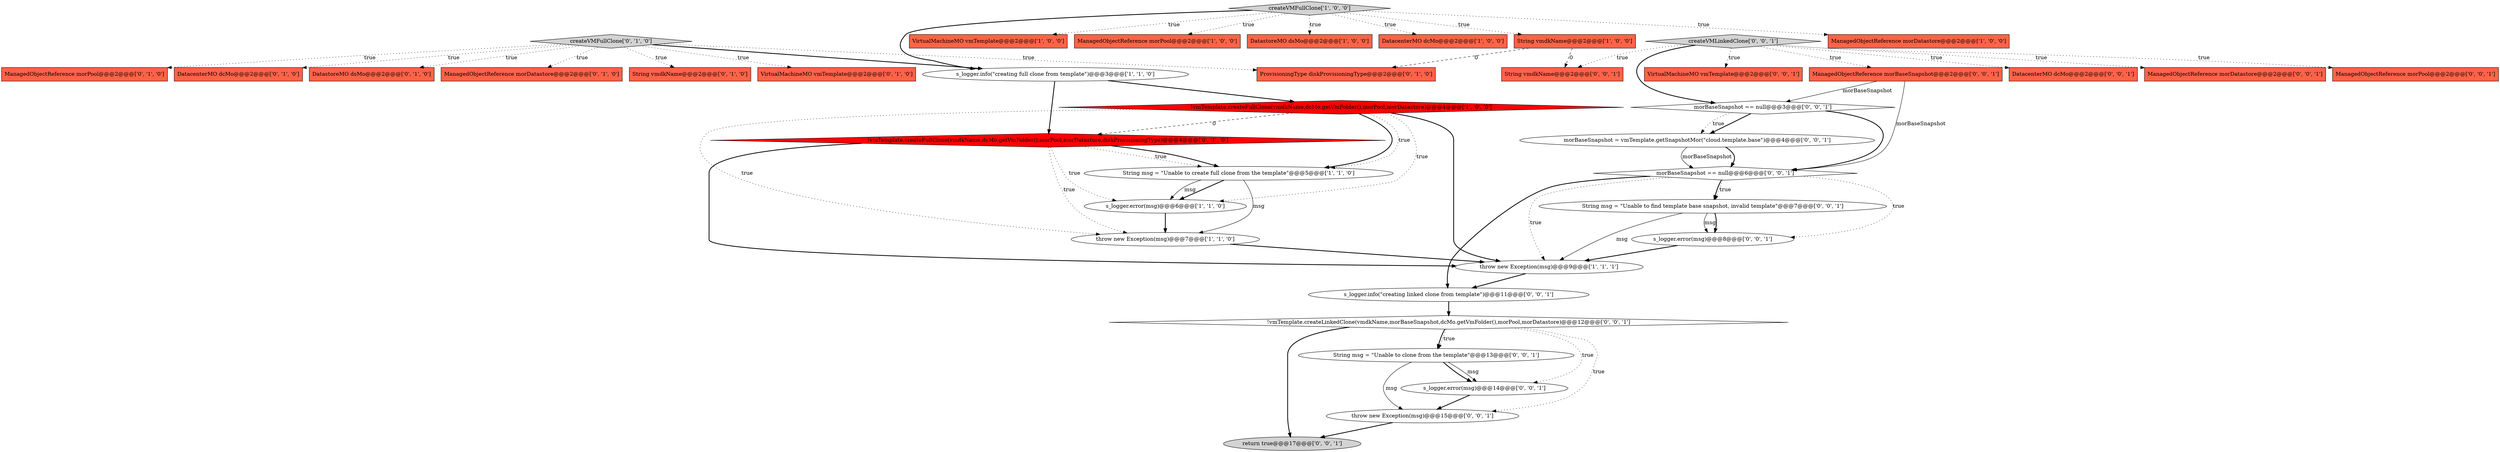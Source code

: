 digraph {
30 [style = filled, label = "morBaseSnapshot == null@@@3@@@['0', '0', '1']", fillcolor = white, shape = diamond image = "AAA0AAABBB3BBB"];
37 [style = filled, label = "return true@@@17@@@['0', '0', '1']", fillcolor = lightgray, shape = ellipse image = "AAA0AAABBB3BBB"];
35 [style = filled, label = "String msg = \"Unable to find template base snapshot, invalid template\"@@@7@@@['0', '0', '1']", fillcolor = white, shape = ellipse image = "AAA0AAABBB3BBB"];
31 [style = filled, label = "String msg = \"Unable to clone from the template\"@@@13@@@['0', '0', '1']", fillcolor = white, shape = ellipse image = "AAA0AAABBB3BBB"];
28 [style = filled, label = "s_logger.error(msg)@@@8@@@['0', '0', '1']", fillcolor = white, shape = ellipse image = "AAA0AAABBB3BBB"];
21 [style = filled, label = "ProvisioningType diskProvisioningType@@@2@@@['0', '1', '0']", fillcolor = tomato, shape = box image = "AAA1AAABBB2BBB"];
6 [style = filled, label = "VirtualMachineMO vmTemplate@@@2@@@['1', '0', '0']", fillcolor = tomato, shape = box image = "AAA0AAABBB1BBB"];
4 [style = filled, label = "throw new Exception(msg)@@@7@@@['1', '1', '0']", fillcolor = white, shape = ellipse image = "AAA0AAABBB1BBB"];
26 [style = filled, label = "DatacenterMO dcMo@@@2@@@['0', '0', '1']", fillcolor = tomato, shape = box image = "AAA0AAABBB3BBB"];
2 [style = filled, label = "ManagedObjectReference morPool@@@2@@@['1', '0', '0']", fillcolor = tomato, shape = box image = "AAA0AAABBB1BBB"];
39 [style = filled, label = "throw new Exception(msg)@@@15@@@['0', '0', '1']", fillcolor = white, shape = ellipse image = "AAA0AAABBB3BBB"];
18 [style = filled, label = "ManagedObjectReference morPool@@@2@@@['0', '1', '0']", fillcolor = tomato, shape = box image = "AAA0AAABBB2BBB"];
16 [style = filled, label = "DatacenterMO dcMo@@@2@@@['0', '1', '0']", fillcolor = tomato, shape = box image = "AAA0AAABBB2BBB"];
24 [style = filled, label = "!vmTemplate.createLinkedClone(vmdkName,morBaseSnapshot,dcMo.getVmFolder(),morPool,morDatastore)@@@12@@@['0', '0', '1']", fillcolor = white, shape = diamond image = "AAA0AAABBB3BBB"];
3 [style = filled, label = "DatastoreMO dsMo@@@2@@@['1', '0', '0']", fillcolor = tomato, shape = box image = "AAA0AAABBB1BBB"];
1 [style = filled, label = "DatacenterMO dcMo@@@2@@@['1', '0', '0']", fillcolor = tomato, shape = box image = "AAA0AAABBB1BBB"];
17 [style = filled, label = "DatastoreMO dsMo@@@2@@@['0', '1', '0']", fillcolor = tomato, shape = box image = "AAA0AAABBB2BBB"];
23 [style = filled, label = "ManagedObjectReference morDatastore@@@2@@@['0', '0', '1']", fillcolor = tomato, shape = box image = "AAA0AAABBB3BBB"];
25 [style = filled, label = "createVMLinkedClone['0', '0', '1']", fillcolor = lightgray, shape = diamond image = "AAA0AAABBB3BBB"];
34 [style = filled, label = "String vmdkName@@@2@@@['0', '0', '1']", fillcolor = tomato, shape = box image = "AAA0AAABBB3BBB"];
19 [style = filled, label = "ManagedObjectReference morDatastore@@@2@@@['0', '1', '0']", fillcolor = tomato, shape = box image = "AAA0AAABBB2BBB"];
32 [style = filled, label = "s_logger.info(\"creating linked clone from template\")@@@11@@@['0', '0', '1']", fillcolor = white, shape = ellipse image = "AAA0AAABBB3BBB"];
15 [style = filled, label = "String vmdkName@@@2@@@['0', '1', '0']", fillcolor = tomato, shape = box image = "AAA0AAABBB2BBB"];
9 [style = filled, label = "String msg = \"Unable to create full clone from the template\"@@@5@@@['1', '1', '0']", fillcolor = white, shape = ellipse image = "AAA0AAABBB1BBB"];
29 [style = filled, label = "morBaseSnapshot == null@@@6@@@['0', '0', '1']", fillcolor = white, shape = diamond image = "AAA0AAABBB3BBB"];
13 [style = filled, label = "createVMFullClone['0', '1', '0']", fillcolor = lightgray, shape = diamond image = "AAA0AAABBB2BBB"];
22 [style = filled, label = "ManagedObjectReference morBaseSnapshot@@@2@@@['0', '0', '1']", fillcolor = tomato, shape = box image = "AAA0AAABBB3BBB"];
8 [style = filled, label = "s_logger.info(\"creating full clone from template\")@@@3@@@['1', '1', '0']", fillcolor = white, shape = ellipse image = "AAA0AAABBB1BBB"];
27 [style = filled, label = "ManagedObjectReference morPool@@@2@@@['0', '0', '1']", fillcolor = tomato, shape = box image = "AAA0AAABBB3BBB"];
33 [style = filled, label = "VirtualMachineMO vmTemplate@@@2@@@['0', '0', '1']", fillcolor = tomato, shape = box image = "AAA0AAABBB3BBB"];
12 [style = filled, label = "String vmdkName@@@2@@@['1', '0', '0']", fillcolor = tomato, shape = box image = "AAA1AAABBB1BBB"];
10 [style = filled, label = "throw new Exception(msg)@@@9@@@['1', '1', '1']", fillcolor = white, shape = ellipse image = "AAA0AAABBB1BBB"];
11 [style = filled, label = "s_logger.error(msg)@@@6@@@['1', '1', '0']", fillcolor = white, shape = ellipse image = "AAA0AAABBB1BBB"];
7 [style = filled, label = "ManagedObjectReference morDatastore@@@2@@@['1', '0', '0']", fillcolor = tomato, shape = box image = "AAA0AAABBB1BBB"];
20 [style = filled, label = "!vmTemplate.createFullClone(vmdkName,dcMo.getVmFolder(),morPool,morDatastore,diskProvisioningType)@@@4@@@['0', '1', '0']", fillcolor = red, shape = diamond image = "AAA1AAABBB2BBB"];
38 [style = filled, label = "morBaseSnapshot = vmTemplate.getSnapshotMor(\"cloud.template.base\")@@@4@@@['0', '0', '1']", fillcolor = white, shape = ellipse image = "AAA0AAABBB3BBB"];
36 [style = filled, label = "s_logger.error(msg)@@@14@@@['0', '0', '1']", fillcolor = white, shape = ellipse image = "AAA0AAABBB3BBB"];
5 [style = filled, label = "!vmTemplate.createFullClone(vmdkName,dcMo.getVmFolder(),morPool,morDatastore)@@@4@@@['1', '0', '0']", fillcolor = red, shape = diamond image = "AAA1AAABBB1BBB"];
14 [style = filled, label = "VirtualMachineMO vmTemplate@@@2@@@['0', '1', '0']", fillcolor = tomato, shape = box image = "AAA0AAABBB2BBB"];
0 [style = filled, label = "createVMFullClone['1', '0', '0']", fillcolor = lightgray, shape = diamond image = "AAA0AAABBB1BBB"];
39->37 [style = bold, label=""];
4->10 [style = bold, label=""];
5->10 [style = bold, label=""];
13->16 [style = dotted, label="true"];
30->38 [style = bold, label=""];
0->12 [style = dotted, label="true"];
13->17 [style = dotted, label="true"];
13->18 [style = dotted, label="true"];
29->10 [style = dotted, label="true"];
25->33 [style = dotted, label="true"];
31->36 [style = solid, label="msg"];
9->11 [style = bold, label=""];
28->10 [style = bold, label=""];
5->9 [style = bold, label=""];
20->9 [style = dotted, label="true"];
20->11 [style = dotted, label="true"];
20->9 [style = bold, label=""];
25->34 [style = dotted, label="true"];
25->30 [style = bold, label=""];
38->29 [style = bold, label=""];
11->4 [style = bold, label=""];
24->31 [style = dotted, label="true"];
24->39 [style = dotted, label="true"];
35->28 [style = solid, label="msg"];
35->10 [style = solid, label="msg"];
13->19 [style = dotted, label="true"];
31->36 [style = bold, label=""];
10->32 [style = bold, label=""];
0->6 [style = dotted, label="true"];
30->29 [style = bold, label=""];
36->39 [style = bold, label=""];
12->21 [style = dashed, label="0"];
5->4 [style = dotted, label="true"];
5->20 [style = dashed, label="0"];
20->10 [style = bold, label=""];
35->28 [style = bold, label=""];
5->11 [style = dotted, label="true"];
8->20 [style = bold, label=""];
8->5 [style = bold, label=""];
29->28 [style = dotted, label="true"];
24->31 [style = bold, label=""];
13->21 [style = dotted, label="true"];
20->4 [style = dotted, label="true"];
29->32 [style = bold, label=""];
24->37 [style = bold, label=""];
0->8 [style = bold, label=""];
22->29 [style = solid, label="morBaseSnapshot"];
25->22 [style = dotted, label="true"];
5->9 [style = dotted, label="true"];
13->15 [style = dotted, label="true"];
30->38 [style = dotted, label="true"];
9->11 [style = solid, label="msg"];
0->3 [style = dotted, label="true"];
29->35 [style = bold, label=""];
0->2 [style = dotted, label="true"];
25->23 [style = dotted, label="true"];
13->8 [style = bold, label=""];
9->4 [style = solid, label="msg"];
25->27 [style = dotted, label="true"];
13->14 [style = dotted, label="true"];
22->30 [style = solid, label="morBaseSnapshot"];
32->24 [style = bold, label=""];
24->36 [style = dotted, label="true"];
38->29 [style = solid, label="morBaseSnapshot"];
31->39 [style = solid, label="msg"];
29->35 [style = dotted, label="true"];
25->26 [style = dotted, label="true"];
12->34 [style = dashed, label="0"];
0->7 [style = dotted, label="true"];
0->1 [style = dotted, label="true"];
}
